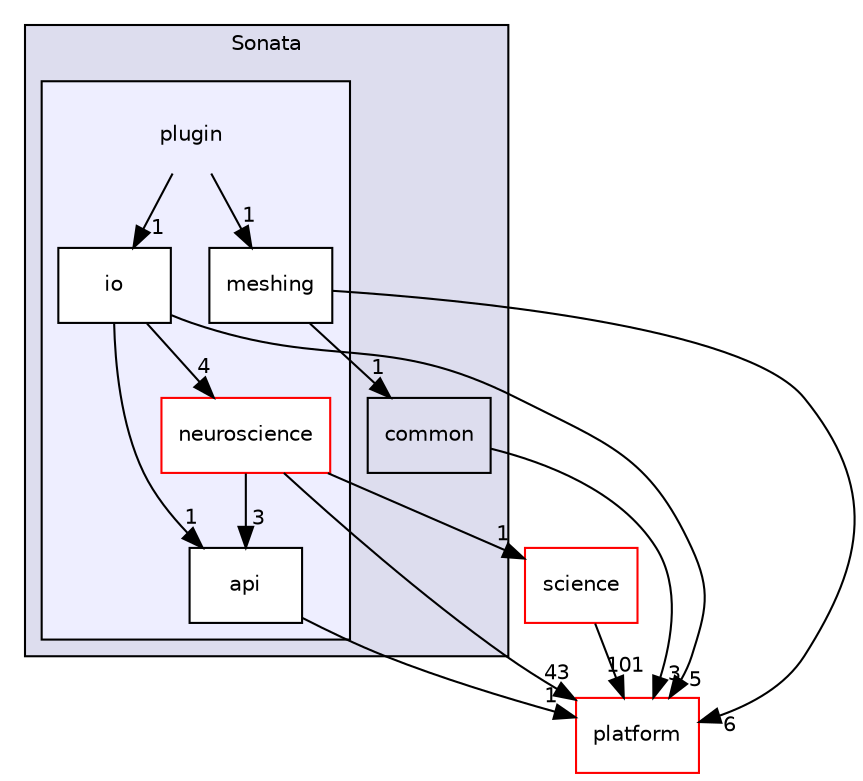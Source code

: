 digraph "bioexplorer/backend/plugins/Sonata/plugin" {
  compound=true
  node [ fontsize="10", fontname="Helvetica"];
  edge [ labelfontsize="10", labelfontname="Helvetica"];
  subgraph clusterdir_708f202f5c67cf0588d273d79cc707c8 {
    graph [ bgcolor="#ddddee", pencolor="black", label="Sonata" fontname="Helvetica", fontsize="10", URL="dir_708f202f5c67cf0588d273d79cc707c8.html"]
  dir_26ddc90037ea0f279e3316cb1bad6b6d [shape=box label="common" URL="dir_26ddc90037ea0f279e3316cb1bad6b6d.html"];
  subgraph clusterdir_ad1e054ad47d824a391bc455c4fe0df7 {
    graph [ bgcolor="#eeeeff", pencolor="black", label="" URL="dir_ad1e054ad47d824a391bc455c4fe0df7.html"];
    dir_ad1e054ad47d824a391bc455c4fe0df7 [shape=plaintext label="plugin"];
  dir_3b7f3ace1299a9efd090ecc9021e4bb3 [shape=box label="api" fillcolor="white" style="filled" URL="dir_3b7f3ace1299a9efd090ecc9021e4bb3.html"];
  dir_ddd1bd9a0249165aa9190d79d3adf2ae [shape=box label="io" fillcolor="white" style="filled" URL="dir_ddd1bd9a0249165aa9190d79d3adf2ae.html"];
  dir_09a772a2e8e0aa7f51876a19be4c6a69 [shape=box label="meshing" fillcolor="white" style="filled" URL="dir_09a772a2e8e0aa7f51876a19be4c6a69.html"];
  dir_b440e75eee5fec4c8bdb898273bf5cee [shape=box label="neuroscience" fillcolor="white" style="filled" color="red" URL="dir_b440e75eee5fec4c8bdb898273bf5cee.html"];
  }
  }
  dir_14d627cccd023aaf4f18eaf1359097e2 [shape=box label="science" fillcolor="white" style="filled" color="red" URL="dir_14d627cccd023aaf4f18eaf1359097e2.html"];
  dir_c5a52a81292cf9a5167198f4f346d6d9 [shape=box label="platform" fillcolor="white" style="filled" color="red" URL="dir_c5a52a81292cf9a5167198f4f346d6d9.html"];
  dir_14d627cccd023aaf4f18eaf1359097e2->dir_c5a52a81292cf9a5167198f4f346d6d9 [headlabel="101", labeldistance=1.5 headhref="dir_000037_000059.html"];
  dir_b440e75eee5fec4c8bdb898273bf5cee->dir_14d627cccd023aaf4f18eaf1359097e2 [headlabel="1", labeldistance=1.5 headhref="dir_000033_000037.html"];
  dir_b440e75eee5fec4c8bdb898273bf5cee->dir_3b7f3ace1299a9efd090ecc9021e4bb3 [headlabel="3", labeldistance=1.5 headhref="dir_000033_000030.html"];
  dir_b440e75eee5fec4c8bdb898273bf5cee->dir_c5a52a81292cf9a5167198f4f346d6d9 [headlabel="43", labeldistance=1.5 headhref="dir_000033_000059.html"];
  dir_ddd1bd9a0249165aa9190d79d3adf2ae->dir_3b7f3ace1299a9efd090ecc9021e4bb3 [headlabel="1", labeldistance=1.5 headhref="dir_000031_000030.html"];
  dir_ddd1bd9a0249165aa9190d79d3adf2ae->dir_b440e75eee5fec4c8bdb898273bf5cee [headlabel="4", labeldistance=1.5 headhref="dir_000031_000033.html"];
  dir_ddd1bd9a0249165aa9190d79d3adf2ae->dir_c5a52a81292cf9a5167198f4f346d6d9 [headlabel="5", labeldistance=1.5 headhref="dir_000031_000059.html"];
  dir_ad1e054ad47d824a391bc455c4fe0df7->dir_09a772a2e8e0aa7f51876a19be4c6a69 [headlabel="1", labeldistance=1.5 headhref="dir_000029_000032.html"];
  dir_ad1e054ad47d824a391bc455c4fe0df7->dir_ddd1bd9a0249165aa9190d79d3adf2ae [headlabel="1", labeldistance=1.5 headhref="dir_000029_000031.html"];
  dir_3b7f3ace1299a9efd090ecc9021e4bb3->dir_c5a52a81292cf9a5167198f4f346d6d9 [headlabel="1", labeldistance=1.5 headhref="dir_000030_000059.html"];
  dir_09a772a2e8e0aa7f51876a19be4c6a69->dir_26ddc90037ea0f279e3316cb1bad6b6d [headlabel="1", labeldistance=1.5 headhref="dir_000032_000100.html"];
  dir_09a772a2e8e0aa7f51876a19be4c6a69->dir_c5a52a81292cf9a5167198f4f346d6d9 [headlabel="6", labeldistance=1.5 headhref="dir_000032_000059.html"];
  dir_26ddc90037ea0f279e3316cb1bad6b6d->dir_c5a52a81292cf9a5167198f4f346d6d9 [headlabel="3", labeldistance=1.5 headhref="dir_000100_000059.html"];
}
